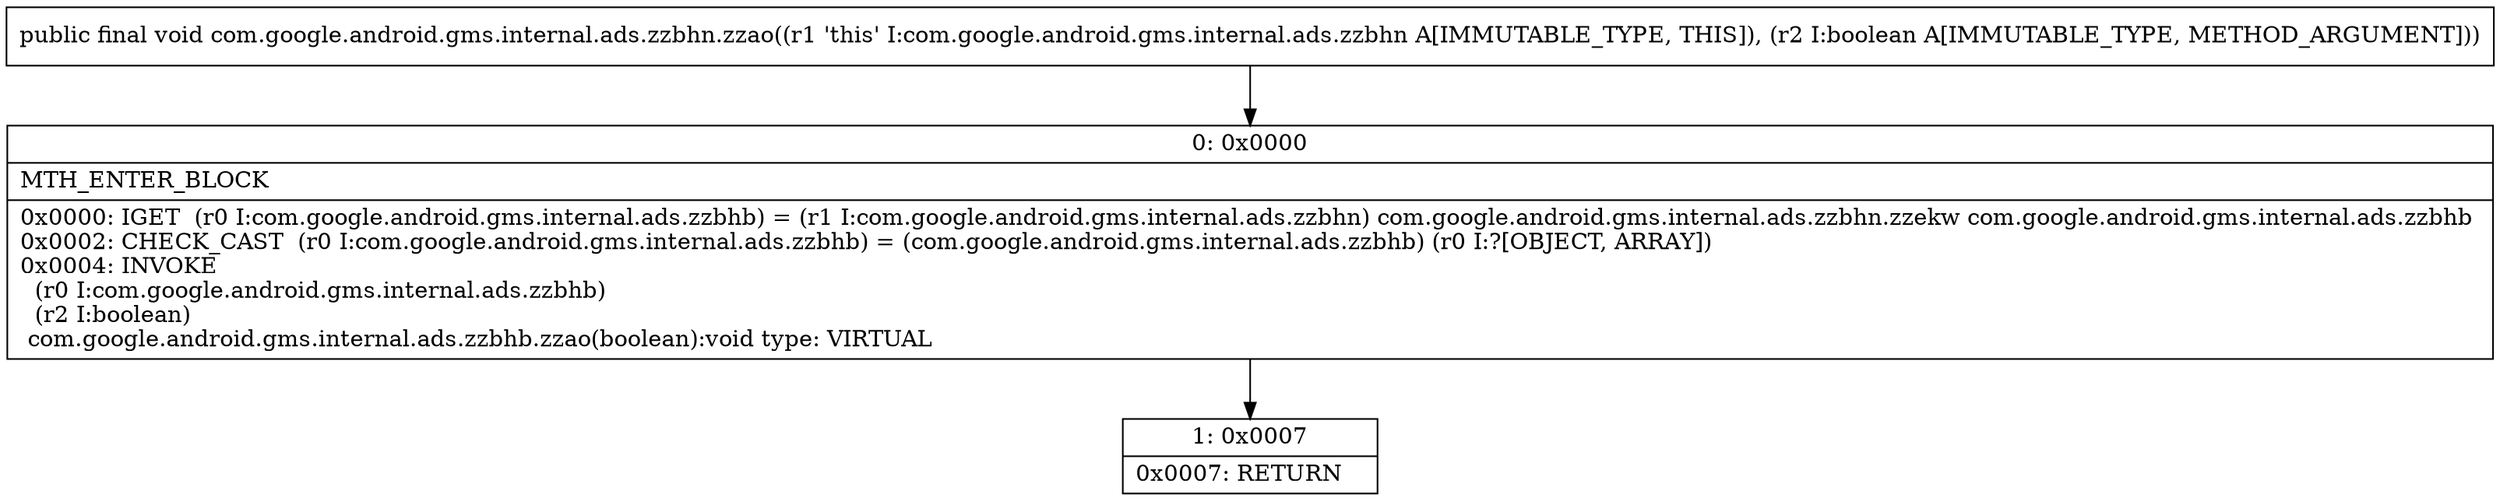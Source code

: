 digraph "CFG forcom.google.android.gms.internal.ads.zzbhn.zzao(Z)V" {
Node_0 [shape=record,label="{0\:\ 0x0000|MTH_ENTER_BLOCK\l|0x0000: IGET  (r0 I:com.google.android.gms.internal.ads.zzbhb) = (r1 I:com.google.android.gms.internal.ads.zzbhn) com.google.android.gms.internal.ads.zzbhn.zzekw com.google.android.gms.internal.ads.zzbhb \l0x0002: CHECK_CAST  (r0 I:com.google.android.gms.internal.ads.zzbhb) = (com.google.android.gms.internal.ads.zzbhb) (r0 I:?[OBJECT, ARRAY]) \l0x0004: INVOKE  \l  (r0 I:com.google.android.gms.internal.ads.zzbhb)\l  (r2 I:boolean)\l com.google.android.gms.internal.ads.zzbhb.zzao(boolean):void type: VIRTUAL \l}"];
Node_1 [shape=record,label="{1\:\ 0x0007|0x0007: RETURN   \l}"];
MethodNode[shape=record,label="{public final void com.google.android.gms.internal.ads.zzbhn.zzao((r1 'this' I:com.google.android.gms.internal.ads.zzbhn A[IMMUTABLE_TYPE, THIS]), (r2 I:boolean A[IMMUTABLE_TYPE, METHOD_ARGUMENT])) }"];
MethodNode -> Node_0;
Node_0 -> Node_1;
}

